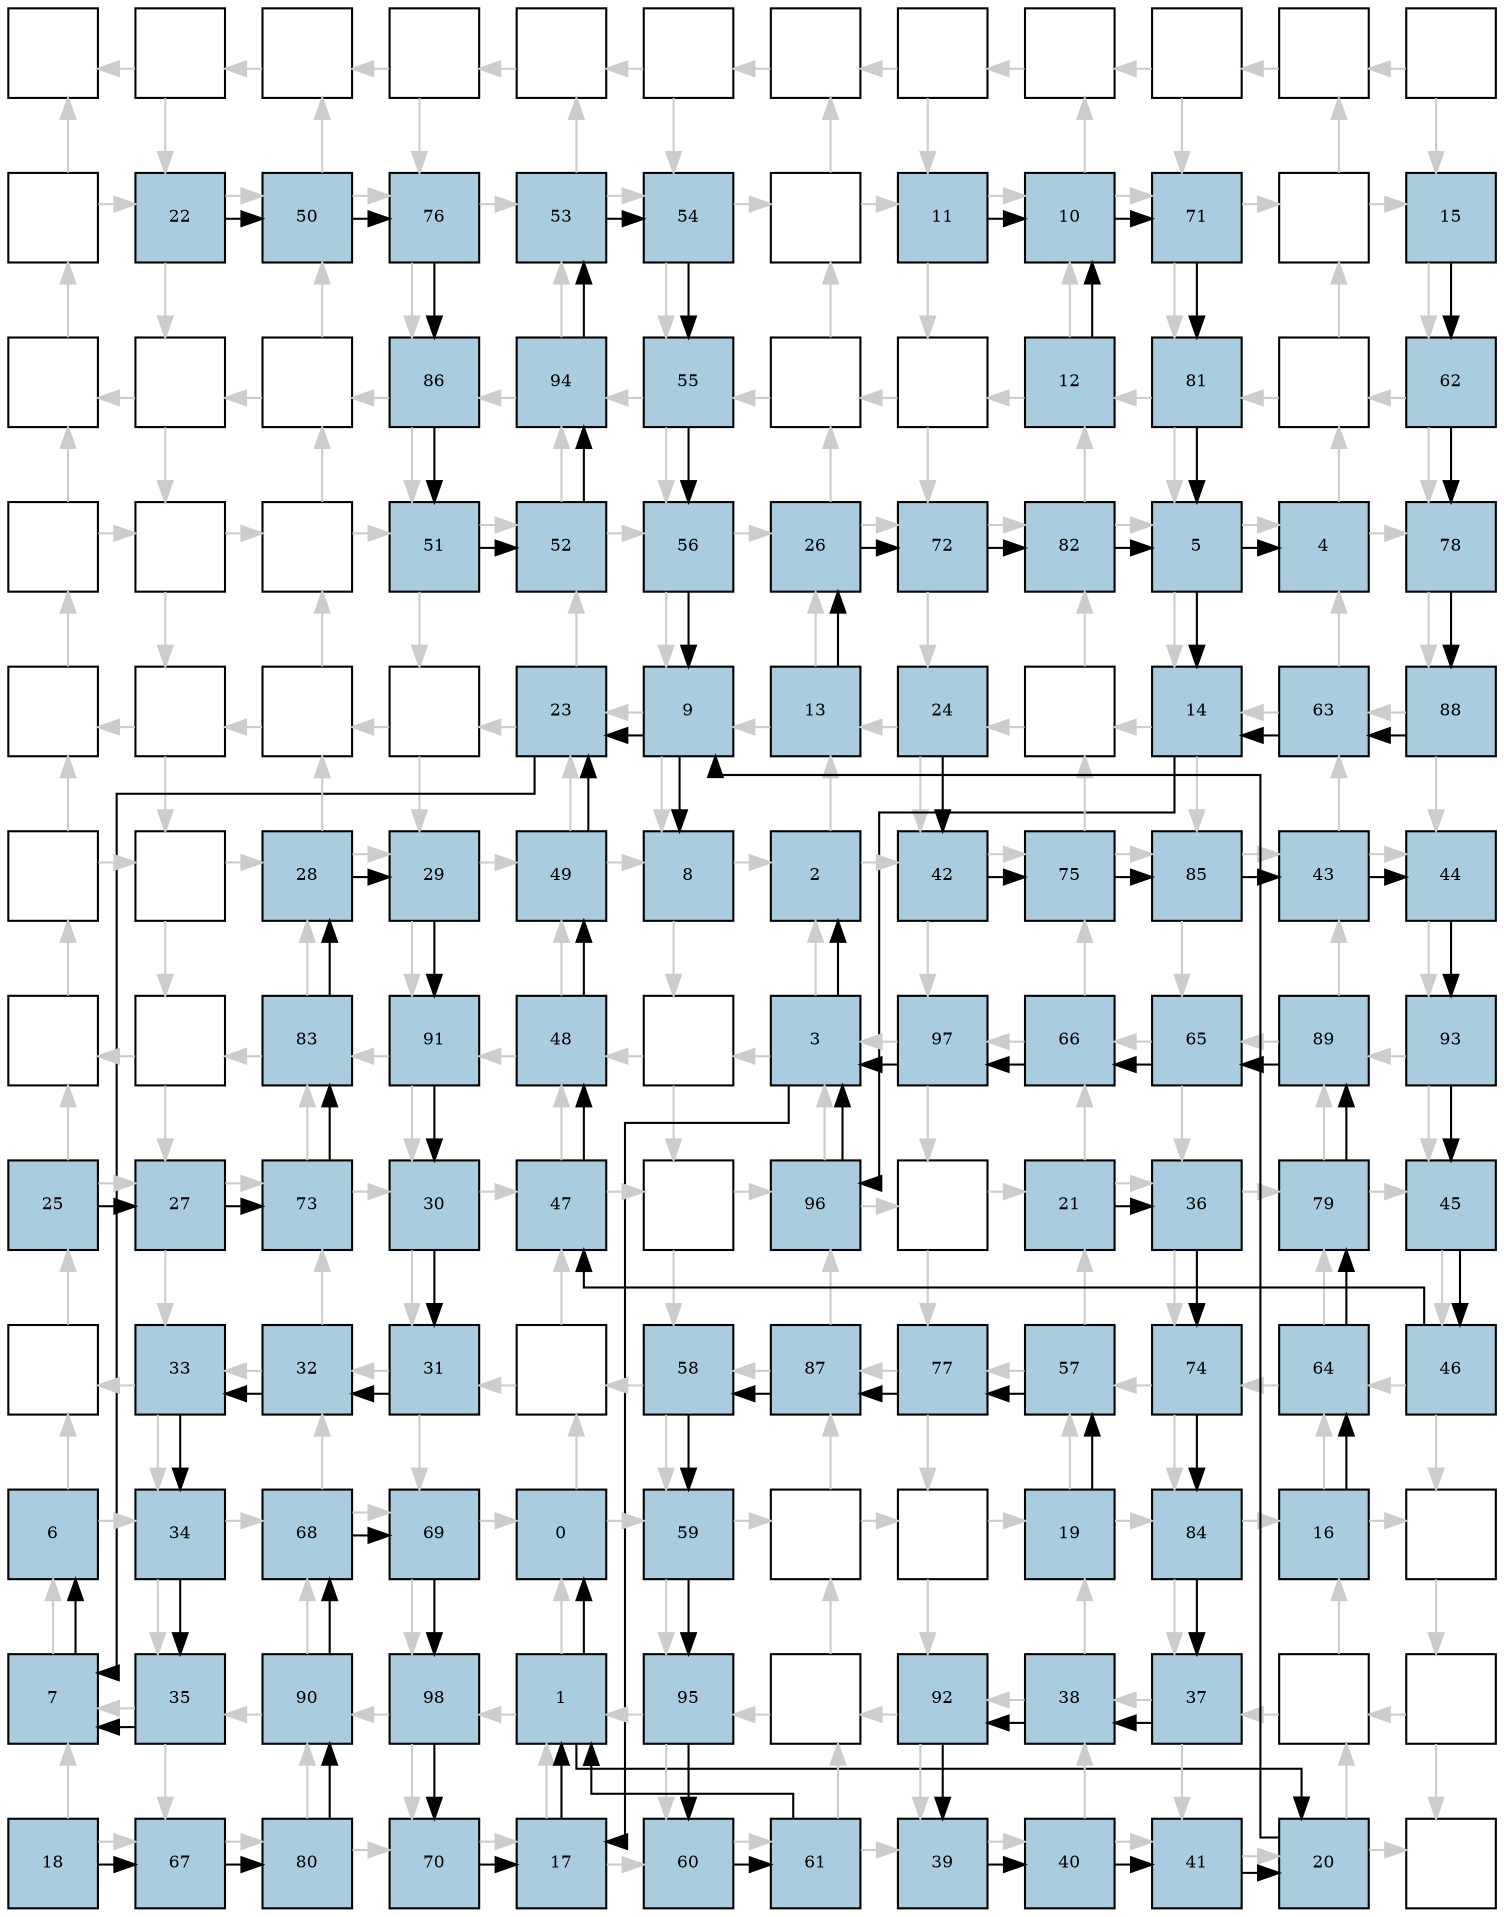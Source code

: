 digraph layout{
rankdir=TB; 

splines=ortho; 

node [style=filled shape=square fixedsize=true width=0.6];
0[label="", fontsize=8, fillcolor="#ffffff"];
1[label="", fontsize=8, fillcolor="#ffffff"];
2[label="", fontsize=8, fillcolor="#ffffff"];
3[label="", fontsize=8, fillcolor="#ffffff"];
4[label="", fontsize=8, fillcolor="#ffffff"];
5[label="", fontsize=8, fillcolor="#ffffff"];
6[label="", fontsize=8, fillcolor="#ffffff"];
7[label="", fontsize=8, fillcolor="#ffffff"];
8[label="", fontsize=8, fillcolor="#ffffff"];
9[label="", fontsize=8, fillcolor="#ffffff"];
10[label="", fontsize=8, fillcolor="#ffffff"];
11[label="", fontsize=8, fillcolor="#ffffff"];
12[label="", fontsize=8, fillcolor="#ffffff"];
13[label="22", fontsize=8, fillcolor="#a9ccde"];
14[label="50", fontsize=8, fillcolor="#a9ccde"];
15[label="76", fontsize=8, fillcolor="#a9ccde"];
16[label="53", fontsize=8, fillcolor="#a9ccde"];
17[label="54", fontsize=8, fillcolor="#a9ccde"];
18[label="", fontsize=8, fillcolor="#ffffff"];
19[label="11", fontsize=8, fillcolor="#a9ccde"];
20[label="10", fontsize=8, fillcolor="#a9ccde"];
21[label="71", fontsize=8, fillcolor="#a9ccde"];
22[label="", fontsize=8, fillcolor="#ffffff"];
23[label="15", fontsize=8, fillcolor="#a9ccde"];
24[label="", fontsize=8, fillcolor="#ffffff"];
25[label="", fontsize=8, fillcolor="#ffffff"];
26[label="", fontsize=8, fillcolor="#ffffff"];
27[label="86", fontsize=8, fillcolor="#a9ccde"];
28[label="94", fontsize=8, fillcolor="#a9ccde"];
29[label="55", fontsize=8, fillcolor="#a9ccde"];
30[label="", fontsize=8, fillcolor="#ffffff"];
31[label="", fontsize=8, fillcolor="#ffffff"];
32[label="12", fontsize=8, fillcolor="#a9ccde"];
33[label="81", fontsize=8, fillcolor="#a9ccde"];
34[label="", fontsize=8, fillcolor="#ffffff"];
35[label="62", fontsize=8, fillcolor="#a9ccde"];
36[label="", fontsize=8, fillcolor="#ffffff"];
37[label="", fontsize=8, fillcolor="#ffffff"];
38[label="", fontsize=8, fillcolor="#ffffff"];
39[label="51", fontsize=8, fillcolor="#a9ccde"];
40[label="52", fontsize=8, fillcolor="#a9ccde"];
41[label="56", fontsize=8, fillcolor="#a9ccde"];
42[label="26", fontsize=8, fillcolor="#a9ccde"];
43[label="72", fontsize=8, fillcolor="#a9ccde"];
44[label="82", fontsize=8, fillcolor="#a9ccde"];
45[label="5", fontsize=8, fillcolor="#a9ccde"];
46[label="4", fontsize=8, fillcolor="#a9ccde"];
47[label="78", fontsize=8, fillcolor="#a9ccde"];
48[label="", fontsize=8, fillcolor="#ffffff"];
49[label="", fontsize=8, fillcolor="#ffffff"];
50[label="", fontsize=8, fillcolor="#ffffff"];
51[label="", fontsize=8, fillcolor="#ffffff"];
52[label="23", fontsize=8, fillcolor="#a9ccde"];
53[label="9", fontsize=8, fillcolor="#a9ccde"];
54[label="13", fontsize=8, fillcolor="#a9ccde"];
55[label="24", fontsize=8, fillcolor="#a9ccde"];
56[label="", fontsize=8, fillcolor="#ffffff"];
57[label="14", fontsize=8, fillcolor="#a9ccde"];
58[label="63", fontsize=8, fillcolor="#a9ccde"];
59[label="88", fontsize=8, fillcolor="#a9ccde"];
60[label="", fontsize=8, fillcolor="#ffffff"];
61[label="", fontsize=8, fillcolor="#ffffff"];
62[label="28", fontsize=8, fillcolor="#a9ccde"];
63[label="29", fontsize=8, fillcolor="#a9ccde"];
64[label="49", fontsize=8, fillcolor="#a9ccde"];
65[label="8", fontsize=8, fillcolor="#a9ccde"];
66[label="2", fontsize=8, fillcolor="#a9ccde"];
67[label="42", fontsize=8, fillcolor="#a9ccde"];
68[label="75", fontsize=8, fillcolor="#a9ccde"];
69[label="85", fontsize=8, fillcolor="#a9ccde"];
70[label="43", fontsize=8, fillcolor="#a9ccde"];
71[label="44", fontsize=8, fillcolor="#a9ccde"];
72[label="", fontsize=8, fillcolor="#ffffff"];
73[label="", fontsize=8, fillcolor="#ffffff"];
74[label="83", fontsize=8, fillcolor="#a9ccde"];
75[label="91", fontsize=8, fillcolor="#a9ccde"];
76[label="48", fontsize=8, fillcolor="#a9ccde"];
77[label="", fontsize=8, fillcolor="#ffffff"];
78[label="3", fontsize=8, fillcolor="#a9ccde"];
79[label="97", fontsize=8, fillcolor="#a9ccde"];
80[label="66", fontsize=8, fillcolor="#a9ccde"];
81[label="65", fontsize=8, fillcolor="#a9ccde"];
82[label="89", fontsize=8, fillcolor="#a9ccde"];
83[label="93", fontsize=8, fillcolor="#a9ccde"];
84[label="25", fontsize=8, fillcolor="#a9ccde"];
85[label="27", fontsize=8, fillcolor="#a9ccde"];
86[label="73", fontsize=8, fillcolor="#a9ccde"];
87[label="30", fontsize=8, fillcolor="#a9ccde"];
88[label="47", fontsize=8, fillcolor="#a9ccde"];
89[label="", fontsize=8, fillcolor="#ffffff"];
90[label="96", fontsize=8, fillcolor="#a9ccde"];
91[label="", fontsize=8, fillcolor="#ffffff"];
92[label="21", fontsize=8, fillcolor="#a9ccde"];
93[label="36", fontsize=8, fillcolor="#a9ccde"];
94[label="79", fontsize=8, fillcolor="#a9ccde"];
95[label="45", fontsize=8, fillcolor="#a9ccde"];
96[label="", fontsize=8, fillcolor="#ffffff"];
97[label="33", fontsize=8, fillcolor="#a9ccde"];
98[label="32", fontsize=8, fillcolor="#a9ccde"];
99[label="31", fontsize=8, fillcolor="#a9ccde"];
100[label="", fontsize=8, fillcolor="#ffffff"];
101[label="58", fontsize=8, fillcolor="#a9ccde"];
102[label="87", fontsize=8, fillcolor="#a9ccde"];
103[label="77", fontsize=8, fillcolor="#a9ccde"];
104[label="57", fontsize=8, fillcolor="#a9ccde"];
105[label="74", fontsize=8, fillcolor="#a9ccde"];
106[label="64", fontsize=8, fillcolor="#a9ccde"];
107[label="46", fontsize=8, fillcolor="#a9ccde"];
108[label="6", fontsize=8, fillcolor="#a9ccde"];
109[label="34", fontsize=8, fillcolor="#a9ccde"];
110[label="68", fontsize=8, fillcolor="#a9ccde"];
111[label="69", fontsize=8, fillcolor="#a9ccde"];
112[label="0", fontsize=8, fillcolor="#a9ccde"];
113[label="59", fontsize=8, fillcolor="#a9ccde"];
114[label="", fontsize=8, fillcolor="#ffffff"];
115[label="", fontsize=8, fillcolor="#ffffff"];
116[label="19", fontsize=8, fillcolor="#a9ccde"];
117[label="84", fontsize=8, fillcolor="#a9ccde"];
118[label="16", fontsize=8, fillcolor="#a9ccde"];
119[label="", fontsize=8, fillcolor="#ffffff"];
120[label="7", fontsize=8, fillcolor="#a9ccde"];
121[label="35", fontsize=8, fillcolor="#a9ccde"];
122[label="90", fontsize=8, fillcolor="#a9ccde"];
123[label="98", fontsize=8, fillcolor="#a9ccde"];
124[label="1", fontsize=8, fillcolor="#a9ccde"];
125[label="95", fontsize=8, fillcolor="#a9ccde"];
126[label="", fontsize=8, fillcolor="#ffffff"];
127[label="92", fontsize=8, fillcolor="#a9ccde"];
128[label="38", fontsize=8, fillcolor="#a9ccde"];
129[label="37", fontsize=8, fillcolor="#a9ccde"];
130[label="", fontsize=8, fillcolor="#ffffff"];
131[label="", fontsize=8, fillcolor="#ffffff"];
132[label="18", fontsize=8, fillcolor="#a9ccde"];
133[label="67", fontsize=8, fillcolor="#a9ccde"];
134[label="80", fontsize=8, fillcolor="#a9ccde"];
135[label="70", fontsize=8, fillcolor="#a9ccde"];
136[label="17", fontsize=8, fillcolor="#a9ccde"];
137[label="60", fontsize=8, fillcolor="#a9ccde"];
138[label="61", fontsize=8, fillcolor="#a9ccde"];
139[label="39", fontsize=8, fillcolor="#a9ccde"];
140[label="40", fontsize=8, fillcolor="#a9ccde"];
141[label="41", fontsize=8, fillcolor="#a9ccde"];
142[label="20", fontsize=8, fillcolor="#a9ccde"];
143[label="", fontsize=8, fillcolor="#ffffff"];
edge [constraint=false, style=vis];
1 -> 0 [color="#cccccc"];
1 -> 13 [color="#cccccc"];
2 -> 1 [color="#cccccc"];
3 -> 2 [color="#cccccc"];
3 -> 15 [color="#cccccc"];
4 -> 3 [color="#cccccc"];
5 -> 4 [color="#cccccc"];
5 -> 17 [color="#cccccc"];
6 -> 5 [color="#cccccc"];
7 -> 6 [color="#cccccc"];
7 -> 19 [color="#cccccc"];
8 -> 7 [color="#cccccc"];
9 -> 8 [color="#cccccc"];
9 -> 21 [color="#cccccc"];
10 -> 9 [color="#cccccc"];
11 -> 10 [color="#cccccc"];
11 -> 23 [color="#cccccc"];
12 -> 13 [color="#cccccc"];
12 -> 0 [color="#cccccc"];
13 -> 25 [color="#cccccc"];
13 -> 14 [color="#cccccc"];
14 -> 15 [color="#cccccc"];
14 -> 2 [color="#cccccc"];
15 -> 27 [color="#cccccc"];
15 -> 16 [color="#cccccc"];
16 -> 17 [color="#cccccc"];
16 -> 4 [color="#cccccc"];
17 -> 29 [color="#cccccc"];
17 -> 18 [color="#cccccc"];
18 -> 19 [color="#cccccc"];
18 -> 6 [color="#cccccc"];
19 -> 31 [color="#cccccc"];
19 -> 20 [color="#cccccc"];
20 -> 21 [color="#cccccc"];
20 -> 8 [color="#cccccc"];
21 -> 33 [color="#cccccc"];
21 -> 22 [color="#cccccc"];
22 -> 23 [color="#cccccc"];
22 -> 10 [color="#cccccc"];
23 -> 35 [color="#cccccc"];
24 -> 12 [color="#cccccc"];
25 -> 24 [color="#cccccc"];
25 -> 37 [color="#cccccc"];
26 -> 14 [color="#cccccc"];
26 -> 25 [color="#cccccc"];
27 -> 26 [color="#cccccc"];
27 -> 39 [color="#cccccc"];
28 -> 16 [color="#cccccc"];
28 -> 27 [color="#cccccc"];
29 -> 28 [color="#cccccc"];
29 -> 41 [color="#cccccc"];
30 -> 18 [color="#cccccc"];
30 -> 29 [color="#cccccc"];
31 -> 30 [color="#cccccc"];
31 -> 43 [color="#cccccc"];
32 -> 20 [color="#cccccc"];
32 -> 31 [color="#cccccc"];
33 -> 32 [color="#cccccc"];
33 -> 45 [color="#cccccc"];
34 -> 22 [color="#cccccc"];
34 -> 33 [color="#cccccc"];
35 -> 34 [color="#cccccc"];
35 -> 47 [color="#cccccc"];
36 -> 37 [color="#cccccc"];
36 -> 24 [color="#cccccc"];
37 -> 49 [color="#cccccc"];
37 -> 38 [color="#cccccc"];
38 -> 39 [color="#cccccc"];
38 -> 26 [color="#cccccc"];
39 -> 51 [color="#cccccc"];
39 -> 40 [color="#cccccc"];
40 -> 41 [color="#cccccc"];
40 -> 28 [color="#cccccc"];
41 -> 53 [color="#cccccc"];
41 -> 42 [color="#cccccc"];
42 -> 43 [color="#cccccc"];
42 -> 30 [color="#cccccc"];
43 -> 55 [color="#cccccc"];
43 -> 44 [color="#cccccc"];
44 -> 45 [color="#cccccc"];
44 -> 32 [color="#cccccc"];
45 -> 57 [color="#cccccc"];
45 -> 46 [color="#cccccc"];
46 -> 47 [color="#cccccc"];
46 -> 34 [color="#cccccc"];
47 -> 59 [color="#cccccc"];
48 -> 36 [color="#cccccc"];
49 -> 48 [color="#cccccc"];
49 -> 61 [color="#cccccc"];
50 -> 38 [color="#cccccc"];
50 -> 49 [color="#cccccc"];
51 -> 50 [color="#cccccc"];
51 -> 63 [color="#cccccc"];
52 -> 40 [color="#cccccc"];
52 -> 51 [color="#cccccc"];
53 -> 52 [color="#cccccc"];
53 -> 65 [color="#cccccc"];
54 -> 42 [color="#cccccc"];
54 -> 53 [color="#cccccc"];
55 -> 54 [color="#cccccc"];
55 -> 67 [color="#cccccc"];
56 -> 44 [color="#cccccc"];
56 -> 55 [color="#cccccc"];
57 -> 56 [color="#cccccc"];
57 -> 69 [color="#cccccc"];
58 -> 46 [color="#cccccc"];
58 -> 57 [color="#cccccc"];
59 -> 58 [color="#cccccc"];
59 -> 71 [color="#cccccc"];
60 -> 61 [color="#cccccc"];
60 -> 48 [color="#cccccc"];
61 -> 73 [color="#cccccc"];
61 -> 62 [color="#cccccc"];
62 -> 63 [color="#cccccc"];
62 -> 50 [color="#cccccc"];
63 -> 75 [color="#cccccc"];
63 -> 64 [color="#cccccc"];
64 -> 65 [color="#cccccc"];
64 -> 52 [color="#cccccc"];
65 -> 77 [color="#cccccc"];
65 -> 66 [color="#cccccc"];
66 -> 67 [color="#cccccc"];
66 -> 54 [color="#cccccc"];
67 -> 79 [color="#cccccc"];
67 -> 68 [color="#cccccc"];
68 -> 69 [color="#cccccc"];
68 -> 56 [color="#cccccc"];
69 -> 81 [color="#cccccc"];
69 -> 70 [color="#cccccc"];
70 -> 71 [color="#cccccc"];
70 -> 58 [color="#cccccc"];
71 -> 83 [color="#cccccc"];
72 -> 60 [color="#cccccc"];
73 -> 72 [color="#cccccc"];
73 -> 85 [color="#cccccc"];
74 -> 62 [color="#cccccc"];
74 -> 73 [color="#cccccc"];
75 -> 74 [color="#cccccc"];
75 -> 87 [color="#cccccc"];
76 -> 64 [color="#cccccc"];
76 -> 75 [color="#cccccc"];
77 -> 76 [color="#cccccc"];
77 -> 89 [color="#cccccc"];
78 -> 66 [color="#cccccc"];
78 -> 77 [color="#cccccc"];
79 -> 78 [color="#cccccc"];
79 -> 91 [color="#cccccc"];
80 -> 68 [color="#cccccc"];
80 -> 79 [color="#cccccc"];
81 -> 80 [color="#cccccc"];
81 -> 93 [color="#cccccc"];
82 -> 70 [color="#cccccc"];
82 -> 81 [color="#cccccc"];
83 -> 82 [color="#cccccc"];
83 -> 95 [color="#cccccc"];
84 -> 85 [color="#cccccc"];
84 -> 72 [color="#cccccc"];
85 -> 97 [color="#cccccc"];
85 -> 86 [color="#cccccc"];
86 -> 87 [color="#cccccc"];
86 -> 74 [color="#cccccc"];
87 -> 99 [color="#cccccc"];
87 -> 88 [color="#cccccc"];
88 -> 89 [color="#cccccc"];
88 -> 76 [color="#cccccc"];
89 -> 101 [color="#cccccc"];
89 -> 90 [color="#cccccc"];
90 -> 91 [color="#cccccc"];
90 -> 78 [color="#cccccc"];
91 -> 103 [color="#cccccc"];
91 -> 92 [color="#cccccc"];
92 -> 93 [color="#cccccc"];
92 -> 80 [color="#cccccc"];
93 -> 105 [color="#cccccc"];
93 -> 94 [color="#cccccc"];
94 -> 95 [color="#cccccc"];
94 -> 82 [color="#cccccc"];
95 -> 107 [color="#cccccc"];
96 -> 84 [color="#cccccc"];
97 -> 96 [color="#cccccc"];
97 -> 109 [color="#cccccc"];
98 -> 86 [color="#cccccc"];
98 -> 97 [color="#cccccc"];
99 -> 98 [color="#cccccc"];
99 -> 111 [color="#cccccc"];
100 -> 88 [color="#cccccc"];
100 -> 99 [color="#cccccc"];
101 -> 100 [color="#cccccc"];
101 -> 113 [color="#cccccc"];
102 -> 90 [color="#cccccc"];
102 -> 101 [color="#cccccc"];
103 -> 102 [color="#cccccc"];
103 -> 115 [color="#cccccc"];
104 -> 92 [color="#cccccc"];
104 -> 103 [color="#cccccc"];
105 -> 104 [color="#cccccc"];
105 -> 117 [color="#cccccc"];
106 -> 94 [color="#cccccc"];
106 -> 105 [color="#cccccc"];
107 -> 106 [color="#cccccc"];
107 -> 119 [color="#cccccc"];
108 -> 109 [color="#cccccc"];
108 -> 96 [color="#cccccc"];
109 -> 121 [color="#cccccc"];
109 -> 110 [color="#cccccc"];
110 -> 111 [color="#cccccc"];
110 -> 98 [color="#cccccc"];
111 -> 123 [color="#cccccc"];
111 -> 112 [color="#cccccc"];
112 -> 113 [color="#cccccc"];
112 -> 100 [color="#cccccc"];
113 -> 125 [color="#cccccc"];
113 -> 114 [color="#cccccc"];
114 -> 115 [color="#cccccc"];
114 -> 102 [color="#cccccc"];
115 -> 127 [color="#cccccc"];
115 -> 116 [color="#cccccc"];
116 -> 117 [color="#cccccc"];
116 -> 104 [color="#cccccc"];
117 -> 129 [color="#cccccc"];
117 -> 118 [color="#cccccc"];
118 -> 119 [color="#cccccc"];
118 -> 106 [color="#cccccc"];
119 -> 131 [color="#cccccc"];
120 -> 108 [color="#cccccc"];
121 -> 120 [color="#cccccc"];
121 -> 133 [color="#cccccc"];
122 -> 110 [color="#cccccc"];
122 -> 121 [color="#cccccc"];
123 -> 122 [color="#cccccc"];
123 -> 135 [color="#cccccc"];
124 -> 112 [color="#cccccc"];
124 -> 123 [color="#cccccc"];
125 -> 124 [color="#cccccc"];
125 -> 137 [color="#cccccc"];
126 -> 114 [color="#cccccc"];
126 -> 125 [color="#cccccc"];
127 -> 126 [color="#cccccc"];
127 -> 139 [color="#cccccc"];
128 -> 116 [color="#cccccc"];
128 -> 127 [color="#cccccc"];
129 -> 128 [color="#cccccc"];
129 -> 141 [color="#cccccc"];
130 -> 118 [color="#cccccc"];
130 -> 129 [color="#cccccc"];
131 -> 130 [color="#cccccc"];
131 -> 143 [color="#cccccc"];
132 -> 133 [color="#cccccc"];
132 -> 120 [color="#cccccc"];
133 -> 134 [color="#cccccc"];
134 -> 135 [color="#cccccc"];
134 -> 122 [color="#cccccc"];
135 -> 136 [color="#cccccc"];
136 -> 137 [color="#cccccc"];
136 -> 124 [color="#cccccc"];
137 -> 138 [color="#cccccc"];
138 -> 139 [color="#cccccc"];
138 -> 126 [color="#cccccc"];
139 -> 140 [color="#cccccc"];
140 -> 141 [color="#cccccc"];
140 -> 128 [color="#cccccc"];
141 -> 142 [color="#cccccc"];
142 -> 143 [color="#cccccc"];
142 -> 130 [color="#cccccc"];
20 -> 21;
21 -> 33;
33 -> 45;
54 -> 42;
42 -> 43;
43 -> 44;
44 -> 45;
19 -> 20;
32 -> 20;
84 -> 85;
85 -> 86;
86 -> 74;
74 -> 62;
62 -> 63;
63 -> 75;
75 -> 87;
87 -> 99;
99 -> 98;
98 -> 97;
97 -> 109;
109 -> 121;
121 -> 120;
52 -> 120;
92 -> 93;
93 -> 105;
105 -> 117;
117 -> 129;
129 -> 128;
128 -> 127;
127 -> 139;
139 -> 140;
140 -> 141;
141 -> 142;
124 -> 142;
55 -> 67;
67 -> 68;
68 -> 69;
69 -> 70;
70 -> 71;
71 -> 83;
83 -> 95;
95 -> 107;
107 -> 88;
88 -> 76;
76 -> 64;
64 -> 52;
53 -> 52;
13 -> 14;
14 -> 15;
15 -> 27;
27 -> 39;
39 -> 40;
40 -> 28;
28 -> 16;
16 -> 17;
17 -> 29;
29 -> 41;
41 -> 53;
142 -> 53;
116 -> 104;
104 -> 103;
103 -> 102;
102 -> 101;
101 -> 113;
113 -> 125;
125 -> 137;
137 -> 138;
138 -> 124;
136 -> 124;
45 -> 57;
23 -> 35;
35 -> 47;
47 -> 59;
59 -> 58;
58 -> 57;
124 -> 112;
57 -> 90;
90 -> 78;
118 -> 106;
106 -> 94;
94 -> 82;
82 -> 81;
81 -> 80;
80 -> 79;
79 -> 78;
78 -> 66;
78 -> 136;
132 -> 133;
133 -> 134;
134 -> 122;
122 -> 110;
110 -> 111;
111 -> 123;
123 -> 135;
135 -> 136;
45 -> 46;
120 -> 108;
53 -> 65;
edge [constraint=true, style=invis];
0 -> 12 -> 24 -> 36 -> 48 -> 60 -> 72 -> 84 -> 96 -> 108 -> 120 -> 132;
1 -> 13 -> 25 -> 37 -> 49 -> 61 -> 73 -> 85 -> 97 -> 109 -> 121 -> 133;
2 -> 14 -> 26 -> 38 -> 50 -> 62 -> 74 -> 86 -> 98 -> 110 -> 122 -> 134;
3 -> 15 -> 27 -> 39 -> 51 -> 63 -> 75 -> 87 -> 99 -> 111 -> 123 -> 135;
4 -> 16 -> 28 -> 40 -> 52 -> 64 -> 76 -> 88 -> 100 -> 112 -> 124 -> 136;
5 -> 17 -> 29 -> 41 -> 53 -> 65 -> 77 -> 89 -> 101 -> 113 -> 125 -> 137;
6 -> 18 -> 30 -> 42 -> 54 -> 66 -> 78 -> 90 -> 102 -> 114 -> 126 -> 138;
7 -> 19 -> 31 -> 43 -> 55 -> 67 -> 79 -> 91 -> 103 -> 115 -> 127 -> 139;
8 -> 20 -> 32 -> 44 -> 56 -> 68 -> 80 -> 92 -> 104 -> 116 -> 128 -> 140;
9 -> 21 -> 33 -> 45 -> 57 -> 69 -> 81 -> 93 -> 105 -> 117 -> 129 -> 141;
10 -> 22 -> 34 -> 46 -> 58 -> 70 -> 82 -> 94 -> 106 -> 118 -> 130 -> 142;
11 -> 23 -> 35 -> 47 -> 59 -> 71 -> 83 -> 95 -> 107 -> 119 -> 131 -> 143;
rank = same { 0 -> 1 -> 2 -> 3 -> 4 -> 5 -> 6 -> 7 -> 8 -> 9 -> 10 -> 11;};
rank = same { 12 -> 13 -> 14 -> 15 -> 16 -> 17 -> 18 -> 19 -> 20 -> 21 -> 22 -> 23;};
rank = same { 24 -> 25 -> 26 -> 27 -> 28 -> 29 -> 30 -> 31 -> 32 -> 33 -> 34 -> 35;};
rank = same { 36 -> 37 -> 38 -> 39 -> 40 -> 41 -> 42 -> 43 -> 44 -> 45 -> 46 -> 47;};
rank = same { 48 -> 49 -> 50 -> 51 -> 52 -> 53 -> 54 -> 55 -> 56 -> 57 -> 58 -> 59;};
rank = same { 60 -> 61 -> 62 -> 63 -> 64 -> 65 -> 66 -> 67 -> 68 -> 69 -> 70 -> 71;};
rank = same { 72 -> 73 -> 74 -> 75 -> 76 -> 77 -> 78 -> 79 -> 80 -> 81 -> 82 -> 83;};
rank = same { 84 -> 85 -> 86 -> 87 -> 88 -> 89 -> 90 -> 91 -> 92 -> 93 -> 94 -> 95;};
rank = same { 96 -> 97 -> 98 -> 99 -> 100 -> 101 -> 102 -> 103 -> 104 -> 105 -> 106 -> 107;};
rank = same { 108 -> 109 -> 110 -> 111 -> 112 -> 113 -> 114 -> 115 -> 116 -> 117 -> 118 -> 119;};
rank = same { 120 -> 121 -> 122 -> 123 -> 124 -> 125 -> 126 -> 127 -> 128 -> 129 -> 130 -> 131;};
rank = same { 132 -> 133 -> 134 -> 135 -> 136 -> 137 -> 138 -> 139 -> 140 -> 141 -> 142 -> 143;};
}
